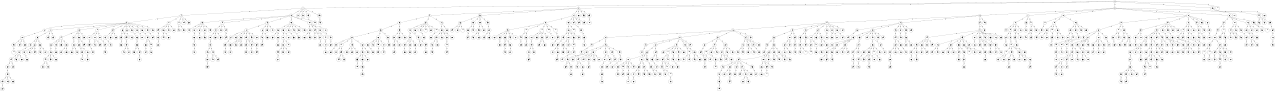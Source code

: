 graph G {
size="8.5,11;"
ratio = "expand;"
fixedsize="true;"
overlap="scale;"
node[shape=circle,width=.12,hight=.12,fontsize=12]
edge[fontsize=12]

0[label=" 0" color=black, pos="1.6292304,2.0012496!"];
1[label=" 1" color=black, pos="0.094841319,1.6374116!"];
2[label=" 2" color=black, pos="0.5368442,1.7261791!"];
3[label=" 3" color=black, pos="0.59166234,2.523487!"];
4[label=" 4" color=black, pos="0.59247609,0.62928302!"];
5[label=" 5" color=black, pos="1.4623374,1.4089047!"];
6[label=" 6" color=black, pos="2.0708929,0.071738802!"];
7[label=" 7" color=black, pos="2.4590729,2.1214285!"];
8[label=" 8" color=black, pos="0.68976893,0.51225441!"];
9[label=" 9" color=black, pos="0.21285896,0.37508047!"];
10[label=" 10" color=black, pos="1.9226081,0.20758657!"];
11[label=" 11" color=black, pos="0.15708746,0.77314578!"];
12[label=" 12" color=black, pos="0.48709291,1.4781802!"];
13[label=" 13" color=black, pos="1.753303,1.3501609!"];
14[label=" 14" color=black, pos="2.9258283,1.5801291!"];
15[label=" 15" color=black, pos="0.75207832,0.47320443!"];
16[label=" 16" color=black, pos="2.8242357,2.2264575!"];
17[label=" 17" color=black, pos="2.1351248,0.78679783!"];
18[label=" 18" color=black, pos="2.7027975,1.5720034!"];
19[label=" 19" color=black, pos="0.72545801,0.60944849!"];
20[label=" 20" color=black, pos="1.7475779,0.16198125!"];
21[label=" 21" color=black, pos="2.9747136,1.3250768!"];
22[label=" 22" color=black, pos="2.9340418,0.28544309!"];
23[label=" 23" color=black, pos="2.6067636,2.1279674!"];
24[label=" 24" color=black, pos="1.7441064,0.46809397!"];
25[label=" 25" color=black, pos="2.9559628,1.9369641!"];
26[label=" 26" color=black, pos="1.2492762,0.51864524!"];
27[label=" 27" color=black, pos="0.85411659,0.18728515!"];
28[label=" 28" color=black, pos="0.21572244,1.1025755!"];
29[label=" 29" color=black, pos="1.8614085,1.090978!"];
30[label=" 30" color=black, pos="2.3328583,2.4815704!"];
31[label=" 31" color=black, pos="1.1350686,1.3706211!"];
32[label=" 32" color=black, pos="1.9639627,0.7584061!"];
33[label=" 33" color=black, pos="1.0936069,1.5786858!"];
34[label=" 34" color=black, pos="0.20433762,1.3176173!"];
35[label=" 35" color=black, pos="0.22542476,1.6601487!"];
36[label=" 36" color=black, pos="0.85416889,0.63158327!"];
37[label=" 37" color=black, pos="1.1903765,0.51102774!"];
38[label=" 38" color=black, pos="1.0989823,0.46285659!"];
39[label=" 39" color=black, pos="1.602136,1.1132258!"];
40[label=" 40" color=black, pos="2.6721928,2.4860241!"];
41[label=" 41" color=black, pos="0.56700209,0.10868282!"];
42[label=" 42" color=black, pos="0.1620409,1.8297939!"];
43[label=" 43" color=black, pos="0.93120263,1.8286129!"];
44[label=" 44" color=black, pos="1.2526669,0.50094893!"];
45[label=" 45" color=black, pos="2.1827574,1.9662782!"];
46[label=" 46" color=black, pos="0.0045748376,2.5157906!"];
47[label=" 47" color=black, pos="0.26261247,2.1728094!"];
48[label=" 48" color=black, pos="2.5006483,1.700605!"];
49[label=" 49" color=black, pos="0.7235434,0.83899009!"];
50[label=" 50" color=black, pos="0.23558797,2.2730499!"];
51[label=" 51" color=black, pos="1.1587267,0.95216212!"];
52[label=" 52" color=black, pos="0.56185892,2.854437!"];
53[label=" 53" color=black, pos="2.4650877,1.026356!"];
54[label=" 54" color=black, pos="2.2498499,2.0763734!"];
55[label=" 55" color=black, pos="0.17116291,1.4472676!"];
56[label=" 56" color=black, pos="0.90801631,0.73946158!"];
57[label=" 57" color=black, pos="1.9571604,0.517144!"];
58[label=" 58" color=black, pos="1.2472357,1.359539!"];
59[label=" 59" color=black, pos="1.8918567,2.817356!"];
60[label=" 60" color=black, pos="2.7648122,2.198332!"];
61[label=" 61" color=black, pos="0.49250804,0.69956247!"];
62[label=" 62" color=black, pos="2.7668345,0.25482026!"];
63[label=" 63" color=black, pos="1.0251186,0.60980857!"];
64[label=" 64" color=black, pos="0.84996052,0.56469465!"];
65[label=" 65" color=black, pos="0.92772183,2.9998694!"];
66[label=" 66" color=black, pos="2.8720326,2.5809199!"];
67[label=" 67" color=black, pos="2.6711095,0.21760502!"];
68[label=" 68" color=black, pos="2.0700688,2.6658216!"];
69[label=" 69" color=black, pos="1.6406249,0.30493475!"];
70[label=" 70" color=black, pos="2.1413199,2.3454567!"];
71[label=" 71" color=black, pos="1.2618429,0.099573509!"];
72[label=" 72" color=black, pos="1.3045355,1.9189244!"];
73[label=" 73" color=black, pos="0.74610681,1.4072148!"];
74[label=" 74" color=black, pos="0.27820215,0.38202876!"];
75[label=" 75" color=black, pos="2.3864106,0.3852334!"];
76[label=" 76" color=black, pos="0.015570758,2.0190562!"];
77[label=" 77" color=black, pos="1.4164391,0.063655022!"];
78[label=" 78" color=black, pos="2.883746,2.7241977!"];
79[label=" 79" color=black, pos="2.364377,0.25739227!"];
80[label=" 80" color=black, pos="2.4880393,0.90116979!"];
81[label=" 81" color=black, pos="0.095110396,0.85228554!"];
82[label=" 82" color=black, pos="2.2965193,2.3226242!"];
83[label=" 83" color=black, pos="0.83394808,0.13940927!"];
84[label=" 84" color=black, pos="1.7589126,0.5057145!"];
85[label=" 85" color=black, pos="2.4824564,1.7331109!"];
86[label=" 86" color=black, pos="0.97848128,1.5117912!"];
87[label=" 87" color=black, pos="0.28107968,1.0117708!"];
88[label=" 88" color=black, pos="1.9455001,0.0032651308!"];
89[label=" 89" color=black, pos="1.2213252,2.4139231!"];
90[label=" 90" color=black, pos="2.089865,2.2007744!"];
91[label=" 91" color=black, pos="0.4444049,2.7733319!"];
92[label=" 92" color=black, pos="0.49864919,0.37866933!"];
93[label=" 93" color=black, pos="0.84841593,1.347308!"];
94[label=" 94" color=black, pos="0.56908872,0.16975553!"];
95[label=" 95" color=black, pos="0.62828267,2.6192874!"];
96[label=" 96" color=black, pos="1.094467,2.6143933!"];
97[label=" 97" color=black, pos="1.4781032,2.8336367!"];
98[label=" 98" color=black, pos="2.7648637,1.4917812!"];
99[label=" 99" color=black, pos="2.3745949,0.4125861!"];
100[label=" 100" color=black, pos="2.5441596,2.8543497!"];
101[label=" 101" color=black, pos="2.9030356,0.21947269!"];
102[label=" 102" color=black, pos="2.0607568,1.3222928!"];
103[label=" 103" color=black, pos="0.57075458,1.2628223!"];
104[label=" 104" color=black, pos="1.5641327,2.9810137!"];
105[label=" 105" color=black, pos="0.90553198,0.61020411!"];
106[label=" 106" color=black, pos="2.8490616,2.8796642!"];
107[label=" 107" color=black, pos="0.3670985,0.096900513!"];
108[label=" 108" color=black, pos="2.0835057,0.30383355!"];
109[label=" 109" color=black, pos="2.1529078,2.4586657!"];
110[label=" 110" color=black, pos="0.91253446,1.9027041!"];
111[label=" 111" color=black, pos="0.72253865,2.1485106!"];
112[label=" 112" color=black, pos="2.042742,1.3289073!"];
113[label=" 113" color=black, pos="0.94417479,0.6186696!"];
114[label=" 114" color=black, pos="1.0410967,2.0168929!"];
115[label=" 115" color=black, pos="1.7905841,2.3194533!"];
116[label=" 116" color=black, pos="1.0650435,0.8606312!"];
117[label=" 117" color=black, pos="2.1465931,0.43161591!"];
118[label=" 118" color=black, pos="1.1002554,2.5424166!"];
119[label=" 119" color=black, pos="1.4998464,0.10946541!"];
120[label=" 120" color=black, pos="1.8204515,2.4908623!"];
121[label=" 121" color=black, pos="2.3774841,2.5578627!"];
122[label=" 122" color=black, pos="1.6078657,0.82677606!"];
123[label=" 123" color=black, pos="0.68854892,1.2725396!"];
124[label=" 124" color=black, pos="1.7695162,2.9715438!"];
125[label=" 125" color=black, pos="2.4524677,1.9752369!"];
126[label=" 126" color=black, pos="1.7374797,2.3755172!"];
127[label=" 127" color=black, pos="0.20858065,2.7799144!"];
128[label=" 128" color=black, pos="2.9233553,1.7936585!"];
129[label=" 129" color=black, pos="0.38030852,2.7194202!"];
130[label=" 130" color=black, pos="0.92627675,2.386624!"];
131[label=" 131" color=black, pos="0.69242557,2.3684181!"];
132[label=" 132" color=black, pos="2.7923344,2.3780511!"];
133[label=" 133" color=black, pos="2.7431216,0.79752521!"];
134[label=" 134" color=black, pos="2.8709414,2.7179273!"];
135[label=" 135" color=black, pos="0.65802495,2.1085542!"];
136[label=" 136" color=black, pos="0.76861826,2.8822196!"];
137[label=" 137" color=black, pos="0.2537339,0.13710098!"];
138[label=" 138" color=black, pos="2.1478359,2.7948363!"];
139[label=" 139" color=black, pos="0.18288853,1.3022033!"];
140[label=" 140" color=black, pos="2.5032163,1.220025!"];
141[label=" 141" color=black, pos="0.033542299,0.72693911!"];
142[label=" 142" color=black, pos="2.1905926,2.9840057!"];
143[label=" 143" color=black, pos="1.942708,2.4299978!"];
144[label=" 144" color=black, pos="2.9947726,0.86025304!"];
145[label=" 145" color=black, pos="0.91385701,1.4285172!"];
146[label=" 146" color=black, pos="2.521079,0.90195442!"];
147[label=" 147" color=black, pos="1.386608,1.6791904!"];
148[label=" 148" color=black, pos="1.8844121,2.1361622!"];
149[label=" 149" color=black, pos="2.9167656,1.8224381!"];
150[label=" 150" color=black, pos="0.30796764,2.9559758!"];
151[label=" 151" color=black, pos="2.8990037,1.9620019!"];
152[label=" 152" color=black, pos="1.6981908,1.1422829!"];
153[label=" 153" color=black, pos="1.8196089,1.6737408!"];
154[label=" 154" color=black, pos="1.7941536,0.044655406!"];
155[label=" 155" color=black, pos="2.7798529,0.070585822!"];
156[label=" 156" color=black, pos="2.6230613,0.58221933!"];
157[label=" 157" color=black, pos="2.0698493,1.6471851!"];
158[label=" 158" color=black, pos="0.21110115,0.62849252!"];
159[label=" 159" color=black, pos="0.98913445,1.0038812!"];
160[label=" 160" color=black, pos="0.41274931,2.2993731!"];
161[label=" 161" color=black, pos="0.71696412,2.5730461!"];
162[label=" 162" color=black, pos="0.5488091,2.6918792!"];
163[label=" 163" color=black, pos="1.3415474,1.992927!"];
164[label=" 164" color=black, pos="0.96921304,1.5044355!"];
165[label=" 165" color=black, pos="1.9798037,1.4168792!"];
166[label=" 166" color=black, pos="1.7547816,2.3010097!"];
167[label=" 167" color=black, pos="1.6358661,1.4312413!"];
168[label=" 168" color=black, pos="2.4510549,0.28097367!"];
169[label=" 169" color=black, pos="1.7037284,0.67913671!"];
170[label=" 170" color=black, pos="2.4717213,2.5811994!"];
171[label=" 171" color=black, pos="2.133481,0.77787734!"];
172[label=" 172" color=black, pos="1.1492727,1.1417563!"];
173[label=" 173" color=black, pos="0.43393354,2.3199812!"];
174[label=" 174" color=black, pos="1.6040073,0.93263117!"];
175[label=" 175" color=black, pos="2.9258817,2.2884888!"];
176[label=" 176" color=black, pos="2.094487,0.54495559!"];
177[label=" 177" color=black, pos="0.42348228,0.050752764!"];
178[label=" 178" color=black, pos="1.5951082,1.7084723!"];
179[label=" 179" color=black, pos="2.2060786,2.8312833!"];
180[label=" 180" color=black, pos="2.7686626,0.48442766!"];
181[label=" 181" color=black, pos="0.53167518,0.39131123!"];
182[label=" 182" color=black, pos="0.42539968,0.37555583!"];
183[label=" 183" color=black, pos="2.6878149,1.7282179!"];
184[label=" 184" color=black, pos="2.2335071,0.58051716!"];
185[label=" 185" color=black, pos="1.4972658,0.55219301!"];
186[label=" 186" color=black, pos="2.2632221,1.8209633!"];
187[label=" 187" color=black, pos="0.74701505,2.824652!"];
188[label=" 188" color=black, pos="0.62528622,1.7182737!"];
189[label=" 189" color=black, pos="0.11348855,1.2926438!"];
190[label=" 190" color=black, pos="2.4335273,0.89016958!"];
191[label=" 191" color=black, pos="1.3322443,1.9036441!"];
192[label=" 192" color=black, pos="2.891561,1.2227408!"];
193[label=" 193" color=black, pos="0.11543115,1.4812009!"];
194[label=" 194" color=black, pos="0.035599164,1.847954!"];
195[label=" 195" color=black, pos="2.9544108,1.2982918!"];
196[label=" 196" color=black, pos="1.9816858,1.7366584!"];
197[label=" 197" color=black, pos="2.1261505,2.6340626!"];
198[label=" 198" color=black, pos="1.6975019,1.68102!"];
199[label=" 199" color=black, pos="0.14261964,2.5954976!"];
200[label=" 200" color=black, pos="1.0688253,2.4230075!"];
201[label=" 201" color=black, pos="1.5931722,2.5629098!"];
202[label=" 202" color=black, pos="1.2063726,0.41138559!"];
203[label=" 203" color=black, pos="2.0834698,1.7404803!"];
204[label=" 204" color=black, pos="1.726243,2.1603299!"];
205[label=" 205" color=black, pos="2.506441,2.4120712!"];
206[label=" 206" color=black, pos="1.3186246,2.2336891!"];
207[label=" 207" color=black, pos="2.6777554,1.4954249!"];
208[label=" 208" color=black, pos="1.6474251,1.9308372!"];
209[label=" 209" color=black, pos="2.8226409,0.86936868!"];
210[label=" 210" color=black, pos="2.9046107,2.1897968!"];
211[label=" 211" color=black, pos="1.9904317,0.053236165!"];
212[label=" 212" color=black, pos="1.4074159,1.5690681!"];
213[label=" 213" color=black, pos="0.0079586152,1.1177997!"];
214[label=" 214" color=black, pos="2.0742306,0.78782752!"];
215[label=" 215" color=black, pos="0.18067549,1.4985666!"];
216[label=" 216" color=black, pos="1.2016849,1.0686979!"];
217[label=" 217" color=black, pos="1.9231507,2.0533392!"];
218[label=" 218" color=black, pos="2.2188208,1.815842!"];
219[label=" 219" color=black, pos="0.17341319,2.9259272!"];
220[label=" 220" color=black, pos="0.082644244,2.4946859!"];
221[label=" 221" color=black, pos="1.4761345,1.4171861!"];
222[label=" 222" color=black, pos="1.9639745,1.302351!"];
223[label=" 223" color=black, pos="2.4882661,1.9727505!"];
224[label=" 224" color=black, pos="2.2303214,0.71427679!"];
225[label=" 225" color=black, pos="0.97951499,0.98123352!"];
226[label=" 226" color=black, pos="2.0107521,2.4075883!"];
227[label=" 227" color=black, pos="1.6661536,1.7649943!"];
228[label=" 228" color=black, pos="1.8285107,1.8394007!"];
229[label=" 229" color=black, pos="1.872166,1.8550103!"];
230[label=" 230" color=black, pos="2.4616005,1.9807904!"];
231[label=" 231" color=black, pos="0.95827884,2.6398176!"];
232[label=" 232" color=black, pos="0.99498935,1.3420723!"];
233[label=" 233" color=black, pos="0.12171036,2.1728402!"];
234[label=" 234" color=black, pos="1.1203813,1.3166277!"];
235[label=" 235" color=black, pos="0.91394401,2.5353328!"];
236[label=" 236" color=black, pos="1.3413023,2.0470999!"];
237[label=" 237" color=black, pos="0.63132035,0.049608653!"];
238[label=" 238" color=black, pos="2.0594715,1.0427873!"];
239[label=" 239" color=black, pos="2.98394,0.20635052!"];
240[label=" 240" color=black, pos="2.0366992,1.9534337!"];
241[label=" 241" color=black, pos="2.8717287,0.29087202!"];
242[label=" 242" color=black, pos="1.7067023,2.778645!"];
243[label=" 243" color=black, pos="1.6891217,2.3631011!"];
244[label=" 244" color=black, pos="1.6887113,0.24389218!"];
245[label=" 245" color=black, pos="0.31231121,0.41295248!"];
246[label=" 246" color=black, pos="2.3238999,2.389533!"];
247[label=" 247" color=black, pos="1.1383447,2.2867692!"];
248[label=" 248" color=black, pos="0.14430632,2.3334536!"];
249[label=" 249" color=black, pos="1.3664766,2.008145!"];
250[label=" 250" color=black, pos="0.23182528,2.6938253!"];
251[label=" 251" color=black, pos="1.1007678,1.9513709!"];
252[label=" 252" color=black, pos="1.4671273,2.1095108!"];
253[label=" 253" color=black, pos="2.4887639,0.15122121!"];
254[label=" 254" color=black, pos="2.9782031,1.1205037!"];
255[label=" 255" color=black, pos="1.1366376,0.2915918!"];
256[label=" 256" color=black, pos="1.6474756,2.296979!"];
257[label=" 257" color=black, pos="0.24937098,0.087131171!"];
258[label=" 258" color=black, pos="2.0919141,0.40214322!"];
259[label=" 259" color=black, pos="0.83788279,1.982161!"];
260[label=" 260" color=black, pos="2.5487772,0.084448677!"];
261[label=" 261" color=black, pos="2.6141351,1.850205!"];
262[label=" 262" color=black, pos="1.7764241,2.708886!"];
263[label=" 263" color=black, pos="1.3779814,2.1940057!"];
264[label=" 264" color=black, pos="1.6255232,2.0394093!"];
265[label=" 265" color=black, pos="0.7961087,0.35609044!"];
266[label=" 266" color=black, pos="2.9074969,2.0807046!"];
267[label=" 267" color=black, pos="1.1117478,2.0503898!"];
268[label=" 268" color=black, pos="0.15453743,0.69806619!"];
269[label=" 269" color=black, pos="1.3705084,1.3610107!"];
270[label=" 270" color=black, pos="0.51897979,0.05999414!"];
271[label=" 271" color=black, pos="2.0703746,1.9224183!"];
272[label=" 272" color=black, pos="1.7449845,0.57079195!"];
273[label=" 273" color=black, pos="0.08836798,0.42911594!"];
274[label=" 274" color=black, pos="2.6851161,0.74124455!"];
275[label=" 275" color=black, pos="1.5726862,2.4573889!"];
276[label=" 276" color=black, pos="1.9264729,1.4958961!"];
277[label=" 277" color=black, pos="2.7037262,0.44391366!"];
278[label=" 278" color=black, pos="1.9268036,2.1196672!"];
279[label=" 279" color=black, pos="1.7579076,2.6930759!"];
280[label=" 280" color=black, pos="1.003913,1.0439853!"];
281[label=" 281" color=black, pos="1.1907503,2.0881459!"];
282[label=" 282" color=black, pos="2.9829218,2.6727302!"];
283[label=" 283" color=black, pos="2.6210248,1.2828316!"];
284[label=" 284" color=black, pos="2.2855741,2.8444789!"];
285[label=" 285" color=black, pos="0.63563458,1.2120063!"];
286[label=" 286" color=black, pos="1.7923004,2.5596163!"];
287[label=" 287" color=black, pos="0.37375904,1.0531001!"];
288[label=" 288" color=black, pos="2.5165601,1.4699531!"];
289[label=" 289" color=black, pos="1.5701866,2.5831767!"];
290[label=" 290" color=black, pos="1.3874895,0.10871636!"];
291[label=" 291" color=black, pos="2.3860258,1.5560119!"];
292[label=" 292" color=black, pos="2.1702757,2.6609002!"];
293[label=" 293" color=black, pos="2.6888834,1.3683484!"];
294[label=" 294" color=black, pos="2.20458,1.0313918!"];
295[label=" 295" color=black, pos="1.1806569,0.95601112!"];
296[label=" 296" color=black, pos="2.1815773,1.4045274!"];
297[label=" 297" color=black, pos="1.9840632,2.3048723!"];
298[label=" 298" color=black, pos="0.24361081,1.380067!"];
299[label=" 299" color=black, pos="1.8051366,2.3012365!"];
300[label=" 300" color=black, pos="1.3365698,1.7813225!"];
301[label=" 301" color=black, pos="2.8350432,1.506637!"];
302[label=" 302" color=black, pos="1.0776356,0.61796224!"];
303[label=" 303" color=black, pos="0.62252063,2.9555096!"];
304[label=" 304" color=black, pos="1.9999376,1.5558618!"];
305[label=" 305" color=black, pos="2.3477409,1.3555535!"];
306[label=" 306" color=black, pos="1.2743227,1.2209884!"];
307[label=" 307" color=black, pos="0.67169943,0.054871529!"];
308[label=" 308" color=black, pos="1.4843617,2.0337224!"];
309[label=" 309" color=black, pos="1.985865,0.35902806!"];
310[label=" 310" color=black, pos="2.0783881,2.3217932!"];
311[label=" 311" color=black, pos="2.5509637,1.5050066!"];
312[label=" 312" color=black, pos="2.6373397,1.5349021!"];
313[label=" 313" color=black, pos="1.9216025,1.5764324!"];
314[label=" 314" color=black, pos="0.62607612,0.27538441!"];
315[label=" 315" color=black, pos="1.3196458,0.30604474!"];
316[label=" 316" color=black, pos="2.16645,1.1234123!"];
317[label=" 317" color=black, pos="0.88012647,1.2158156!"];
318[label=" 318" color=black, pos="2.4594307,2.6594233!"];
319[label=" 319" color=black, pos="0.81491153,0.56129557!"];
320[label=" 320" color=black, pos="1.2252983,2.4373319!"];
321[label=" 321" color=black, pos="0.98665326,2.3428259!"];
322[label=" 322" color=black, pos="0.81118518,2.9105049!"];
323[label=" 323" color=black, pos="0.94846629,2.9348384!"];
324[label=" 324" color=black, pos="1.5563168,2.2672312!"];
325[label=" 325" color=black, pos="1.5406911,1.3949578!"];
326[label=" 326" color=black, pos="1.0206555,1.010516!"];
327[label=" 327" color=black, pos="1.218811,1.2878183!"];
328[label=" 328" color=black, pos="2.6680092,0.59101013!"];
329[label=" 329" color=black, pos="1.7389146,1.2673919!"];
330[label=" 330" color=black, pos="0.55204641,1.6809307!"];
331[label=" 331" color=black, pos="1.3944464,1.615429!"];
332[label=" 332" color=black, pos="0.6740198,0.38720645!"];
333[label=" 333" color=black, pos="2.365707,1.2148326!"];
334[label=" 334" color=black, pos="1.8365453,0.22192957!"];
335[label=" 335" color=black, pos="0.79716017,0.49946571!"];
336[label=" 336" color=black, pos="0.23489809,2.1198319!"];
337[label=" 337" color=black, pos="2.0243119,1.5239124!"];
338[label=" 338" color=black, pos="0.56512055,0.076871005!"];
339[label=" 339" color=black, pos="0.82061223,2.9103302!"];
340[label=" 340" color=black, pos="1.5749602,0.70934287!"];
341[label=" 341" color=black, pos="0.079700884,0.32702965!"];
342[label=" 342" color=black, pos="0.14952401,2.9716026!"];
343[label=" 343" color=black, pos="0.058707085,1.4118536!"];
344[label=" 344" color=black, pos="2.5615441,2.2674178!"];
345[label=" 345" color=black, pos="0.91890925,1.1622144!"];
346[label=" 346" color=black, pos="1.9961734,0.44359678!"];
347[label=" 347" color=black, pos="0.93138534,0.31141763!"];
348[label=" 348" color=black, pos="1.6514636,1.4470126!"];
349[label=" 349" color=black, pos="1.9449359,2.6474107!"];
350[label=" 350" color=black, pos="0.3230015,1.0411441!"];
351[label=" 351" color=black, pos="0.09008161,1.6753138!"];
352[label=" 352" color=black, pos="2.9846832,1.2374818!"];
353[label=" 353" color=black, pos="2.7340619,2.3876222!"];
354[label=" 354" color=black, pos="1.6387815,2.5470208!"];
355[label=" 355" color=black, pos="0.18514597,1.0765124!"];
356[label=" 356" color=black, pos="2.879199,1.5677741!"];
357[label=" 357" color=black, pos="0.29756729,1.9185948!"];
358[label=" 358" color=black, pos="0.83419807,2.0022774!"];
359[label=" 359" color=black, pos="1.4127367,2.5759054!"];
360[label=" 360" color=black, pos="0.62032273,2.3010123!"];
361[label=" 361" color=black, pos="0.21308341,1.0846198!"];
362[label=" 362" color=black, pos="2.5198535,1.4220318!"];
363[label=" 363" color=black, pos="2.4900791,0.54160908!"];
364[label=" 364" color=black, pos="2.0220692,1.193413!"];
365[label=" 365" color=black, pos="1.3245679,2.9402053!"];
366[label=" 366" color=black, pos="0.071746828,1.0830456!"];
367[label=" 367" color=black, pos="1.6200738,1.8819033!"];
368[label=" 368" color=black, pos="1.4723383,1.5947811!"];
369[label=" 369" color=black, pos="0.87155016,1.5372867!"];
370[label=" 370" color=black, pos="2.3110416,2.0964032!"];
371[label=" 371" color=black, pos="1.4578627,2.1703988!"];
372[label=" 372" color=black, pos="0.7473954,2.7995683!"];
373[label=" 373" color=black, pos="1.4758197,0.23072925!"];
374[label=" 374" color=black, pos="0.68225624,0.032050059!"];
375[label=" 375" color=black, pos="1.972726,0.54272649!"];
376[label=" 376" color=black, pos="0.09686904,1.130486!"];
377[label=" 377" color=black, pos="2.8169085,0.35982289!"];
378[label=" 378" color=black, pos="0.62709115,1.9290708!"];
379[label=" 379" color=black, pos="0.094238365,1.5648857!"];
380[label=" 380" color=black, pos="2.4632815,1.9135971!"];
381[label=" 381" color=black, pos="2.1042276,0.48666782!"];
382[label=" 382" color=black, pos="0.4581012,2.0888138!"];
383[label=" 383" color=black, pos="0.43267128,2.8758915!"];
384[label=" 384" color=black, pos="2.7690479,2.4979595!"];
385[label=" 385" color=black, pos="1.6741501,0.71390645!"];
386[label=" 386" color=black, pos="2.3140085,2.3861951!"];
387[label=" 387" color=black, pos="1.7424469,1.2498806!"];
388[label=" 388" color=black, pos="2.3155348,2.1448296!"];
389[label=" 389" color=black, pos="1.307804,1.2062462!"];
390[label=" 390" color=black, pos="2.1502153,1.1967324!"];
391[label=" 391" color=black, pos="2.9266004,1.1124269!"];
392[label=" 392" color=black, pos="2.0790013,0.28160467!"];
393[label=" 393" color=black, pos="1.4681689,0.054392715!"];
394[label=" 394" color=black, pos="2.6384884,2.1904242!"];
395[label=" 395" color=black, pos="2.3916686,0.58666363!"];
396[label=" 396" color=black, pos="2.6037825,0.12696575!"];
397[label=" 397" color=black, pos="2.3629907,0.67749176!"];
398[label=" 398" color=black, pos="1.628272,2.0960926!"];
399[label=" 399" color=black, pos="0.94684798,2.2505207!"];
400[label=" 400" color=black, pos="2.818906,1.7790007!"];
401[label=" 401" color=black, pos="1.5276365,1.0692522!"];
402[label=" 402" color=black, pos="0.27398123,1.5470601!"];
403[label=" 403" color=black, pos="2.6999813,0.37285319!"];
404[label=" 404" color=black, pos="0.86521698,0.21535041!"];
405[label=" 405" color=black, pos="1.8330309,2.7414137!"];
406[label=" 406" color=black, pos="2.7670663,1.0161753!"];
407[label=" 407" color=black, pos="0.046025945,2.7397636!"];
408[label=" 408" color=black, pos="1.7988214,2.1520068!"];
409[label=" 409" color=black, pos="1.3521577,0.49258275!"];
410[label=" 410" color=black, pos="1.4809355,2.2917887!"];
411[label=" 411" color=black, pos="1.1733666,0.48468065!"];
412[label=" 412" color=black, pos="1.1644609,2.2667912!"];
413[label=" 413" color=black, pos="2.5928732,1.4587947!"];
414[label=" 414" color=black, pos="1.8457114,2.0738538!"];
415[label=" 415" color=black, pos="0.74166607,2.7566693!"];
416[label=" 416" color=black, pos="1.3323816,1.8669454!"];
417[label=" 417" color=black, pos="2.1299351,2.3106782!"];
418[label=" 418" color=black, pos="1.399171,1.7917874!"];
419[label=" 419" color=black, pos="2.2671088,0.6111211!"];
420[label=" 420" color=black, pos="0.97649914,1.4290614!"];
421[label=" 421" color=black, pos="0.88611733,2.9293119!"];
422[label=" 422" color=black, pos="0.36282613,2.623566!"];
423[label=" 423" color=black, pos="1.8167831,1.6449797!"];
424[label=" 424" color=black, pos="0.28891133,1.833704!"];
425[label=" 425" color=black, pos="2.8714532,1.0297171!"];
426[label=" 426" color=black, pos="2.7468491,2.8431617!"];
427[label=" 427" color=black, pos="2.0979726,0.44552754!"];
428[label=" 428" color=black, pos="0.33219515,1.6438441!"];
429[label=" 429" color=black, pos="1.762445,0.95014117!"];
430[label=" 430" color=black, pos="1.5763217,0.22976338!"];
431[label=" 431" color=black, pos="1.9539424,1.5422696!"];
432[label=" 432" color=black, pos="2.3866681,0.66170021!"];
433[label=" 433" color=black, pos="0.52035586,0.52874546!"];
434[label=" 434" color=black, pos="1.5129218,0.28116287!"];
435[label=" 435" color=black, pos="1.82619,2.6853662!"];
436[label=" 436" color=black, pos="0.60127936,0.37669761!"];
437[label=" 437" color=black, pos="2.9023663,1.4889956!"];
438[label=" 438" color=black, pos="2.9005459,1.8717929!"];
439[label=" 439" color=black, pos="0.59350204,1.0973421!"];
440[label=" 440" color=black, pos="2.7900362,2.2382914!"];
441[label=" 441" color=black, pos="0.45045959,0.577597!"];
442[label=" 442" color=black, pos="1.1389441,0.57427587!"];
443[label=" 443" color=black, pos="0.58545028,1.1235192!"];
444[label=" 444" color=black, pos="1.5888523,2.5504541!"];
445[label=" 445" color=black, pos="2.8270556,2.9699067!"];
446[label=" 446" color=black, pos="2.7582086,1.5820898!"];
447[label=" 447" color=black, pos="1.2557621,1.3318808!"];
448[label=" 448" color=black, pos="2.4384742,1.3561903!"];
449[label=" 449" color=black, pos="2.3372092,0.85231521!"];
450[label=" 450" color=black, pos="2.7925472,0.44128728!"];
451[label=" 451" color=black, pos="2.6862331,0.56472709!"];
452[label=" 452" color=black, pos="1.0650233,2.7663041!"];
453[label=" 453" color=black, pos="1.1546308,2.6196803!"];
454[label=" 454" color=black, pos="1.5779104,2.2645501!"];
455[label=" 455" color=black, pos="2.8812021,1.8794708!"];
456[label=" 456" color=black, pos="2.1666031,0.20861008!"];
457[label=" 457" color=black, pos="1.1694484,1.9799655!"];
458[label=" 458" color=black, pos="0.48751637,0.33999303!"];
459[label=" 459" color=black, pos="1.9860593,2.448835!"];
460[label=" 460" color=black, pos="0.019901257,0.94316135!"];
461[label=" 461" color=black, pos="2.9513499,1.0873714!"];
462[label=" 462" color=black, pos="0.76461186,1.3629328!"];
463[label=" 463" color=black, pos="0.94835236,0.96549025!"];
464[label=" 464" color=black, pos="1.4780647,0.61876774!"];
465[label=" 465" color=black, pos="2.2350256,2.6095087!"];
466[label=" 466" color=black, pos="2.019986,1.8962915!"];
467[label=" 467" color=black, pos="0.85422185,1.0571278!"];
468[label=" 468" color=black, pos="0.56026553,0.048655154!"];
469[label=" 469" color=black, pos="0.56313084,2.0408757!"];
470[label=" 470" color=black, pos="1.4879481,1.9735567!"];
471[label=" 471" color=black, pos="1.6462122,2.5512559!"];
472[label=" 472" color=black, pos="0.11314724,0.77179001!"];
473[label=" 473" color=black, pos="0.76875693,0.07071483!"];
474[label=" 474" color=black, pos="0.33080046,2.7947883!"];
475[label=" 475" color=black, pos="2.3121327,0.059145424!"];
476[label=" 476" color=black, pos="0.85220522,0.38401369!"];
477[label=" 477" color=black, pos="1.2438272,1.7430788!"];
478[label=" 478" color=black, pos="1.8286979,1.1680757!"];
479[label=" 479" color=black, pos="2.6556823,1.599187!"];
480[label=" 480" color=black, pos="1.8893554,0.11700243!"];
481[label=" 481" color=black, pos="1.7522757,2.4468552!"];
482[label=" 482" color=black, pos="1.1547236,1.2680985!"];
483[label=" 483" color=black, pos="2.0935596,1.3392546!"];
484[label=" 484" color=black, pos="1.4350445,1.3611009!"];
485[label=" 485" color=black, pos="0.14815769,2.4106469!"];
486[label=" 486" color=black, pos="1.8208151,2.4517657!"];
487[label=" 487" color=black, pos="0.29805434,1.245327!"];
488[label=" 488" color=black, pos="2.4219297,1.845522!"];
489[label=" 489" color=black, pos="2.5500467,2.2572816!"];
490[label=" 490" color=black, pos="2.5340207,2.1716265!"];
491[label=" 491" color=black, pos="1.852624,0.57334508!"];
492[label=" 492" color=black, pos="0.23414941,0.9665401!"];
493[label=" 493" color=black, pos="2.0386256,2.3591627!"];
494[label=" 494" color=black, pos="2.9559097,2.335938!"];
495[label=" 495" color=black, pos="2.8618812,2.4413737!"];
496[label=" 496" color=black, pos="1.9435944,2.4580163!"];
497[label=" 497" color=black, pos="2.5792729,1.1984113!"];
498[label=" 498" color=black, pos="1.240678,2.7408739!"];
499[label=" 499" color=black, pos="2.880919,1.3809704!"];
500[label=" 500" color=black, pos="1.2486649,2.4973756!"];
501[label=" 501" color=black, pos="2.7246975,2.1467312!"];
502[label=" 502" color=black, pos="0.66746677,0.93457123!"];
503[label=" 503" color=black, pos="1.0639342,2.8131589!"];
504[label=" 504" color=black, pos="1.6628407,0.50116977!"];
505[label=" 505" color=black, pos="0.98647313,1.3554072!"];
506[label=" 506" color=black, pos="0.069619022,0.32045304!"];
507[label=" 507" color=black, pos="0.41050012,0.065606504!"];
508[label=" 508" color=black, pos="1.0489339,0.94645559!"];
509[label=" 509" color=black, pos="1.4195203,2.4542386!"];
510[label=" 510" color=black, pos="1.5758559,1.6163351!"];
511[label=" 511" color=black, pos="0.76475478,2.6473188!"];
512[label=" 512" color=black, pos="2.7006692,0.669709!"];
513[label=" 513" color=black, pos="1.8480697,2.9142934!"];
514[label=" 514" color=black, pos="2.1213973,1.8682268!"];
515[label=" 515" color=black, pos="0.93616989,2.1910625!"];
516[label=" 516" color=black, pos="0.49681536,1.7587352!"];
517[label=" 517" color=black, pos="2.2307048,2.0033228!"];
518[label=" 518" color=black, pos="1.6017836,0.44635094!"];
519[label=" 519" color=black, pos="2.0491519,1.7941338!"];
520[label=" 520" color=black, pos="2.2421584,2.4369634!"];
521[label=" 521" color=black, pos="1.488959,2.0079168!"];
522[label=" 522" color=black, pos="0.58600332,1.1422537!"];
523[label=" 523" color=black, pos="1.809977,1.507277!"];
524[label=" 524" color=black, pos="2.4708343,0.22312802!"];
525[label=" 525" color=black, pos="0.47898592,0.50809992!"];
526[label=" 526" color=black, pos="2.8461088,1.4473078!"];
527[label=" 527" color=black, pos="1.0481206,1.6450818!"];
528[label=" 528" color=black, pos="0.70528442,0.38050708!"];
529[label=" 529" color=black, pos="2.4333021,2.8045997!"];
530[label=" 530" color=black, pos="1.2645676,2.5414786!"];
531[label=" 531" color=black, pos="2.2801696,1.3813368!"];
532[label=" 532" color=black, pos="2.3147677,1.4525431!"];
533[label=" 533" color=black, pos="0.8309157,1.8745232!"];
534[label=" 534" color=black, pos="0.91509387,2.5722852!"];
535[label=" 535" color=black, pos="1.5632726,1.2534935!"];
536[label=" 536" color=black, pos="1.2994121,2.4628004!"];
537[label=" 537" color=black, pos="1.0224245,2.7520196!"];
538[label=" 538" color=black, pos="0.21425355,0.36153655!"];
539[label=" 539" color=black, pos="0.34225378,2.2454271!"];
540[label=" 540" color=black, pos="2.3473382,0.45077519!"];
541[label=" 541" color=black, pos="0.65861325,1.8552784!"];
542[label=" 542" color=black, pos="0.64712935,1.5369216!"];
543[label=" 543" color=black, pos="0.64493047,0.47895904!"];
544[label=" 544" color=black, pos="0.42441562,2.6770568!"];
545[label=" 545" color=black, pos="0.20915961,0.73383213!"];
546[label=" 546" color=black, pos="1.7225746,2.9178363!"];
547[label=" 547" color=black, pos="1.838242,2.7218499!"];
548[label=" 548" color=black, pos="0.86123372,2.3638342!"];
549[label=" 549" color=black, pos="2.4979234,2.0935541!"];
550[label=" 550" color=black, pos="1.6466761,1.3554548!"];
551[label=" 551" color=black, pos="2.4208908,2.2359492!"];
552[label=" 552" color=black, pos="0.77617329,0.29214648!"];
553[label=" 553" color=black, pos="2.3420824,0.40874607!"];
554[label=" 554" color=black, pos="2.1213473,2.1294854!"];
555[label=" 555" color=black, pos="0.4898459,0.1451696!"];
556[label=" 556" color=black, pos="2.0239604,2.8709266!"];
557[label=" 557" color=black, pos="1.7281164,1.6669366!"];
558[label=" 558" color=black, pos="0.59495636,1.6663991!"];
559[label=" 559" color=black, pos="2.8568052,1.8611535!"];
560[label=" 560" color=black, pos="1.8153543,2.6183114!"];
561[label=" 561" color=black, pos="1.1792786,0.22209369!"];
562[label=" 562" color=black, pos="2.3536399,1.2602152!"];
563[label=" 563" color=black, pos="0.20291434,2.1945654!"];
564[label=" 564" color=black, pos="0.91438858,1.7487585!"];
565[label=" 565" color=black, pos="1.0299726,0.017297409!"];
566[label=" 566" color=black, pos="2.4380864,1.6407761!"];
567[label=" 567" color=black, pos="2.5860447,0.92787006!"];
568[label=" 568" color=black, pos="2.6552296,0.55883567!"];
569[label=" 569" color=black, pos="0.57323887,1.135134!"];
570[label=" 570" color=black, pos="2.1325084,1.7703645!"];
571[label=" 571" color=black, pos="0.80073402,2.5622975!"];
572[label=" 572" color=black, pos="0.030421829,0.35762754!"];
573[label=" 573" color=black, pos="1.726751,0.68532346!"];
574[label=" 574" color=black, pos="2.0586214,1.459729!"];
575[label=" 575" color=black, pos="2.8280292,0.046065135!"];
576[label=" 576" color=black, pos="0.93378053,0.31776692!"];
577[label=" 577" color=black, pos="1.3858302,1.4338981!"];
578[label=" 578" color=black, pos="1.8482502,1.8537614!"];
579[label=" 579" color=black, pos="2.1691925,0.3641068!"];
580[label=" 580" color=black, pos="0.72711477,2.2600088!"];
581[label=" 581" color=black, pos="1.0966593,1.6187032!"];
582[label=" 582" color=black, pos="2.2714318,1.7999469!"];
583[label=" 583" color=black, pos="0.46603137,2.5827197!"];
584[label=" 584" color=black, pos="1.4509128,2.9068313!"];
585[label=" 585" color=black, pos="0.3533876,1.3550816!"];
586[label=" 586" color=black, pos="2.544992,0.85062197!"];
587[label=" 587" color=black, pos="2.6249018,2.9137988!"];
588[label=" 588" color=black, pos="1.9364631,2.8058823!"];
589[label=" 589" color=black, pos="1.1191398,2.1884031!"];
590[label=" 590" color=black, pos="1.5030178,0.49003261!"];
591[label=" 591" color=black, pos="0.83436199,1.3688611!"];
592[label=" 592" color=black, pos="0.973239,2.1220178!"];
593[label=" 593" color=black, pos="2.6164218,2.5282644!"];
594[label=" 594" color=black, pos="1.6859423,1.8755983!"];
595[label=" 595" color=black, pos="0.59361513,0.66286057!"];
596[label=" 596" color=black, pos="2.9632047,0.56320067!"];
597[label=" 597" color=black, pos="1.8933284,0.47291619!"];
598[label=" 598" color=black, pos="0.7399538,0.36539547!"];
599[label=" 599" color=black, pos="1.0357011,1.8595906!"];
600[label=" 600" color=black, pos="2.0099489,0.33556673!"];
601[label=" 601" color=black, pos="1.4587077,2.7877846!"];
602[label=" 602" color=black, pos="0.24271745,1.455494!"];
603[label=" 603" color=black, pos="2.45278,1.3664108!"];
604[label=" 604" color=black, pos="0.58709746,1.4983293!"];
605[label=" 605" color=black, pos="1.6812153,0.87677218!"];
606[label=" 606" color=black, pos="0.93419433,1.9954849!"];
607[label=" 607" color=black, pos="2.9764242,0.97883559!"];
608[label=" 608" color=black, pos="0.8366838,2.6127439!"];
609[label=" 609" color=black, pos="2.1782334,1.4400414!"];
610[label=" 610" color=black, pos="0.063911319,1.2572834!"];
611[label=" 611" color=black, pos="0.013890018,2.9326762!"];
612[label=" 612" color=black, pos="0.55330575,1.0814134!"];
613[label=" 613" color=black, pos="2.402251,0.65569012!"];
614[label=" 614" color=black, pos="2.2003532,2.3063408!"];
615[label=" 615" color=black, pos="2.5062504,2.1631506!"];
616[label=" 616" color=black, pos="2.5995787,2.6383257!"];
617[label=" 617" color=black, pos="2.1764228,2.198763!"];
618[label=" 618" color=black, pos="2.9739026,2.7570255!"];
619[label=" 619" color=black, pos="2.0797407,2.5887801!"];
620[label=" 620" color=black, pos="1.1207072,2.8675675!"];
621[label=" 621" color=black, pos="0.62837905,2.8594036!"];
622[label=" 622" color=black, pos="2.1744326,0.005509682!"];
623[label=" 623" color=black, pos="1.4509208,2.0236173!"];
624[label=" 624" color=black, pos="2.9445547,1.8283117!"];
625[label=" 625" color=black, pos="1.7403101,1.3613117!"];
626[label=" 626" color=black, pos="2.4831212,0.70200536!"];
627[label=" 627" color=black, pos="0.80803887,1.1959084!"];
628[label=" 628" color=black, pos="2.960979,1.4517043!"];
629[label=" 629" color=black, pos="2.5867334,2.4180903!"];
630[label=" 630" color=black, pos="2.4768523,0.44184907!"];
631[label=" 631" color=black, pos="1.5922602,1.9782727!"];
632[label=" 632" color=black, pos="2.1274093,0.65779234!"];
633[label=" 633" color=black, pos="1.8336591,1.5819321!"];
634[label=" 634" color=black, pos="2.1374412,2.8796422!"];
635[label=" 635" color=black, pos="0.57472297,2.8742261!"];
636[label=" 636" color=black, pos="1.1390264,1.1250599!"];
637[label=" 637" color=black, pos="0.63703827,1.4869259!"];
638[label=" 638" color=black, pos="2.9667501,0.041663667!"];
639[label=" 639" color=black, pos="0.39424127,2.0958252!"];
640[label=" 640" color=black, pos="2.8265207,0.38936997!"];
641[label=" 641" color=black, pos="0.77272151,1.9769602!"];
642[label=" 642" color=black, pos="0.25523962,0.85564277!"];
643[label=" 643" color=black, pos="0.93215291,0.3656645!"];
644[label=" 644" color=black, pos="1.0557993,1.7969391!"];
645[label=" 645" color=black, pos="1.0338746,0.80672813!"];
646[label=" 646" color=black, pos="1.21264,2.5596351!"];
647[label=" 647" color=black, pos="1.8683281,1.1285318!"];
648[label=" 648" color=black, pos="0.40907776,0.35502874!"];
649[label=" 649" color=black, pos="1.4892039,1.091962!"];
650[label=" 650" color=black, pos="0.18859127,1.5744061!"];
651[label=" 651" color=black, pos="2.6774737,1.1919235!"];
652[label=" 652" color=black, pos="0.430795,2.4261105!"];
653[label=" 653" color=black, pos="0.27272762,0.46529437!"];
654[label=" 654" color=black, pos="1.0812304,1.0922488!"];
655[label=" 655" color=black, pos="0.6803897,2.6444075!"];
656[label=" 656" color=black, pos="0.73868235,2.2712667!"];
657[label=" 657" color=black, pos="1.3314251,0.97232971!"];
658[label=" 658" color=black, pos="1.3108335,0.64076055!"];
659[label=" 659" color=black, pos="0.48680636,0.72158007!"];
660[label=" 660" color=black, pos="1.8215466,2.382271!"];
661[label=" 661" color=black, pos="0.38052924,2.5796418!"];
662[label=" 662" color=black, pos="0.87249481,2.4113183!"];
663[label=" 663" color=black, pos="0.89267125,1.642352!"];
664[label=" 664" color=black, pos="0.055161925,2.8592398!"];
665[label=" 665" color=black, pos="2.2768474,1.9066034!"];
666[label=" 666" color=black, pos="1.3783053,2.575988!"];
667[label=" 667" color=black, pos="0.38004799,0.78271304!"];
668[label=" 668" color=black, pos="2.4452587,1.2958689!"];
669[label=" 669" color=black, pos="2.0125494,2.2875476!"];
670[label=" 670" color=black, pos="2.5474014,2.4379287!"];
671[label=" 671" color=black, pos="1.7545916,2.0714262!"];
672[label=" 672" color=black, pos="2.9938994,1.1963405!"];
673[label=" 673" color=black, pos="2.7622356,1.8584277!"];
674[label=" 674" color=black, pos="2.6503079,1.0056525!"];
675[label=" 675" color=black, pos="0.7319838,0.23195051!"];
676[label=" 676" color=black, pos="1.9533496,0.0030303509!"];
677[label=" 677" color=black, pos="0.40333011,2.8509432!"];
678[label=" 678" color=black, pos="0.98944376,0.39080409!"];
679[label=" 679" color=black, pos="2.3691526,0.5537888!"];
680[label=" 680" color=black, pos="2.3928963,0.63379883!"];
681[label=" 681" color=black, pos="1.8530732,0.29567278!"];
682[label=" 682" color=black, pos="0.92664228,1.533737!"];
683[label=" 683" color=black, pos="0.0896909,2.8358685!"];
684[label=" 684" color=black, pos="0.29350693,0.0089394799!"];
685[label=" 685" color=black, pos="0.12947682,2.6475685!"];
686[label=" 686" color=black, pos="2.1487545,2.8629559!"];
687[label=" 687" color=black, pos="1.5006029,0.8809591!"];
688[label=" 688" color=black, pos="1.166874,1.0486312!"];
689[label=" 689" color=black, pos="0.0069844807,0.52332838!"];
690[label=" 690" color=black, pos="0.64562926,2.5922528!"];
691[label=" 691" color=black, pos="2.8227529,0.77836067!"];
692[label=" 692" color=black, pos="1.2670203,2.8130969!"];
693[label=" 693" color=black, pos="0.6471828,0.51541767!"];
694[label=" 694" color=black, pos="2.4990381,0.31384445!"];
695[label=" 695" color=black, pos="0.79511825,1.8931403!"];
696[label=" 696" color=black, pos="0.70956148,1.9819395!"];
697[label=" 697" color=black, pos="1.2860754,1.6501727!"];
698[label=" 698" color=black, pos="0.56233328,0.6670248!"];
699[label=" 699" color=black, pos="0.67054696,1.5013461!"];
700[label=" 700" color=black, pos="0.23268561,1.3340643!"];
701[label=" 701" color=black, pos="0.7751085,0.67580574!"];
702[label=" 702" color=black, pos="2.2278556,1.2737876!"];
703[label=" 703" color=black, pos="0.18445373,1.984966!"];
704[label=" 704" color=black, pos="0.10869924,2.6105612!"];
705[label=" 705" color=black, pos="1.4721734,2.3264792!"];
706[label=" 706" color=black, pos="0.50315946,2.4195929!"];
707[label=" 707" color=black, pos="1.4388895,1.1112736!"];
708[label=" 708" color=black, pos="0.2353821,0.55144351!"];
709[label=" 709" color=black, pos="1.29482,1.2846372!"];
710[label=" 710" color=black, pos="1.2168994,2.5456493!"];
711[label=" 711" color=black, pos="2.7253525,0.29536838!"];
712[label=" 712" color=black, pos="2.4975209,0.22882638!"];
713[label=" 713" color=black, pos="2.1666634,0.0042010322!"];
714[label=" 714" color=black, pos="0.54880966,0.84352931!"];
715[label=" 715" color=black, pos="1.344733,1.6592743!"];
716[label=" 716" color=black, pos="1.4001409,0.59060571!"];
717[label=" 717" color=black, pos="1.437967,2.2176364!"];
718[label=" 718" color=black, pos="1.4336676,0.05621961!"];
719[label=" 719" color=black, pos="1.2939011,2.9930719!"];
720[label=" 720" color=black, pos="1.2575175,0.76111634!"];
721[label=" 721" color=black, pos="0.7772039,0.094003866!"];
722[label=" 722" color=black, pos="1.1891113,1.3137127!"];
723[label=" 723" color=black, pos="0.89233614,0.11395947!"];
724[label=" 724" color=black, pos="2.1837047,0.98743797!"];
725[label=" 725" color=black, pos="0.57980804,0.27653818!"];
726[label=" 726" color=black, pos="2.9683601,0.17249575!"];
727[label=" 727" color=black, pos="1.6843458,0.053683244!"];
728[label=" 728" color=black, pos="0.38746594,2.3660443!"];
729[label=" 729" color=black, pos="0.58011697,1.4906834!"];
730[label=" 730" color=black, pos="0.39758133,0.30307267!"];
731[label=" 731" color=black, pos="1.7773831,1.5823945!"];
732[label=" 732" color=black, pos="1.1215973,1.5827595!"];
733[label=" 733" color=black, pos="2.7749069,0.714881!"];
734[label=" 734" color=black, pos="2.1920555,1.0055283!"];
735[label=" 735" color=black, pos="2.0529444,1.8182646!"];
736[label=" 736" color=black, pos="1.8740111,2.6050802!"];
737[label=" 737" color=black, pos="0.64435704,1.2233564!"];
738[label=" 738" color=black, pos="2.9001597,0.33185584!"];
739[label=" 739" color=black, pos="1.9434612,0.63863054!"];
740[label=" 740" color=black, pos="0.48408289,2.7664639!"];
741[label=" 741" color=black, pos="1.0806878,0.0022568246!"];
742[label=" 742" color=black, pos="2.3687216,2.1491446!"];
743[label=" 743" color=black, pos="1.0669966,0.86207635!"];
744[label=" 744" color=black, pos="2.1517181,2.3951357!"];
745[label=" 745" color=black, pos="2.5629201,1.8380135!"];
746[label=" 746" color=black, pos="0.14492114,1.1406225!"];
747[label=" 747" color=black, pos="2.0841197,0.15344082!"];
748[label=" 748" color=black, pos="0.00064314343,0.82719242!"];
749[label=" 749" color=black, pos="0.40124954,0.35407424!"];
750[label=" 750" color=black, pos="0.83723433,0.19163716!"];
751[label=" 751" color=black, pos="2.470628,1.8452386!"];
752[label=" 752" color=black, pos="1.52087,0.41842125!"];
753[label=" 753" color=black, pos="0.85886644,1.5468699!"];
754[label=" 754" color=black, pos="1.4263041,1.0921699!"];
755[label=" 755" color=black, pos="0.46674549,1.0786265!"];
756[label=" 756" color=black, pos="2.1655154,0.54871957!"];
757[label=" 757" color=black, pos="2.7352681,1.3367361!"];
758[label=" 758" color=black, pos="2.4060126,1.4767334!"];
759[label=" 759" color=black, pos="0.58208675,1.4989868!"];
760[label=" 760" color=black, pos="1.5623463,2.1867469!"];
761[label=" 761" color=black, pos="0.17384281,1.4250003!"];
762[label=" 762" color=black, pos="2.4211092,0.11057076!"];
763[label=" 763" color=black, pos="2.7627809,1.3552434!"];
764[label=" 764" color=black, pos="0.095016095,1.4950613!"];
765[label=" 765" color=black, pos="1.8067567,0.40278666!"];
766[label=" 766" color=black, pos="0.36017058,0.089410058!"];
767[label=" 767" color=black, pos="2.201492,2.0452141!"];
768[label=" 768" color=black, pos="1.5058049,1.185051!"];
769[label=" 769" color=black, pos="0.96557782,1.2797946!"];
770[label=" 770" color=black, pos="0.12722157,1.2745418!"];
771[label=" 771" color=black, pos="1.5795626,0.81829884!"];
772[label=" 772" color=black, pos="1.533748,1.5048629!"];
773[label=" 773" color=black, pos="2.1451574,2.5532742!"];
774[label=" 774" color=black, pos="0.78716961,2.4475854!"];
775[label=" 775" color=black, pos="0.23108108,2.7524999!"];
776[label=" 776" color=black, pos="0.72476047,0.4165337!"];
777[label=" 777" color=black, pos="2.5476023,2.0770253!"];
778[label=" 778" color=black, pos="1.0866937,0.56482635!"];
779[label=" 779" color=black, pos="0.98135223,2.340835!"];
780[label=" 780" color=black, pos="0.69648529,2.8556051!"];
781[label=" 781" color=black, pos="0.75334751,0.34697076!"];
782[label=" 782" color=black, pos="0.051563449,2.5291787!"];
783[label=" 783" color=black, pos="1.2873556,0.01953051!"];
784[label=" 784" color=black, pos="1.2192295,1.7024543!"];
785[label=" 785" color=black, pos="2.1323925,1.4416556!"];
786[label=" 786" color=black, pos="1.1310468,1.8853426!"];
787[label=" 787" color=black, pos="1.3896072,0.62749928!"];
788[label=" 788" color=black, pos="0.071875504,1.9277352!"];
789[label=" 789" color=black, pos="1.8919836,2.3657401!"];
790[label=" 790" color=black, pos="2.0692621,1.2261915!"];
791[label=" 791" color=black, pos="2.1765974,1.3687337!"];
792[label=" 792" color=black, pos="0.68178625,1.1626587!"];
793[label=" 793" color=black, pos="2.8506677,1.033265!"];
794[label=" 794" color=black, pos="0.61079636,2.0941134!"];
795[label=" 795" color=black, pos="1.1447852,2.086496!"];
796[label=" 796" color=black, pos="0.20471705,1.0418837!"];
797[label=" 797" color=black, pos="0.28893711,1.0402476!"];
798[label=" 798" color=black, pos="1.3025426,0.71481681!"];
799[label=" 799" color=black, pos="1.5121612,2.874967!"];
800[label=" 800" color=black, pos="0.15473849,2.0081262!"];
801[label=" 801" color=black, pos="0.64194016,0.98712062!"];
802[label=" 802" color=black, pos="1.9599989,0.25314005!"];
803[label=" 803" color=black, pos="1.8028468,0.32144472!"];
804[label=" 804" color=black, pos="1.3538672,0.10426445!"];
805[label=" 805" color=black, pos="0.77095221,1.0010035!"];
806[label=" 806" color=black, pos="1.4109512,2.5526349!"];
807[label=" 807" color=black, pos="0.79937077,1.1170599!"];
808[label=" 808" color=black, pos="2.4652278,0.95951543!"];
809[label=" 809" color=black, pos="1.1665774,0.35990445!"];
810[label=" 810" color=black, pos="2.0278701,1.2313603!"];
811[label=" 811" color=black, pos="0.95268053,1.8382807!"];
812[label=" 812" color=black, pos="0.91613347,2.949352!"];
813[label=" 813" color=black, pos="1.0870572,2.7605805!"];
814[label=" 814" color=black, pos="2.6661758,1.4211209!"];
815[label=" 815" color=black, pos="0.74081746,1.4196558!"];
816[label=" 816" color=black, pos="2.663367,1.3132132!"];
817[label=" 817" color=black, pos="2.3258073,0.95652072!"];
818[label=" 818" color=black, pos="2.2861621,1.1843943!"];
819[label=" 819" color=black, pos="1.7406861,0.54539037!"];
820[label=" 820" color=black, pos="2.9652202,0.34390529!"];
821[label=" 821" color=black, pos="1.4450979,2.5502859!"];
822[label=" 822" color=black, pos="0.41770131,0.57682023!"];
823[label=" 823" color=black, pos="2.5095876,1.364564!"];
824[label=" 824" color=black, pos="0.37564728,1.002899!"];
825[label=" 825" color=black, pos="1.3508948,2.055132!"];
826[label=" 826" color=black, pos="1.1473008,1.8758995!"];
827[label=" 827" color=black, pos="1.2622012,2.5448066!"];
828[label=" 828" color=black, pos="2.9160323,2.2796988!"];
829[label=" 829" color=black, pos="0.99319769,1.4724039!"];
830[label=" 830" color=black, pos="1.8013915,0.56941778!"];
831[label=" 831" color=black, pos="0.045700148,0.48393378!"];
832[label=" 832" color=black, pos="1.6117589,1.122802!"];
833[label=" 833" color=black, pos="2.4462526,1.5997106!"];
834[label=" 834" color=black, pos="1.4174602,1.4815404!"];
835[label=" 835" color=black, pos="1.8969,1.9070828!"];
836[label=" 836" color=black, pos="1.9150588,2.1740625!"];
837[label=" 837" color=black, pos="0.016766316,0.31915551!"];
838[label=" 838" color=black, pos="1.6956905,2.129137!"];
839[label=" 839" color=black, pos="2.8225551,2.1627381!"];
840[label=" 840" color=black, pos="1.0999036,1.3969677!"];
841[label=" 841" color=black, pos="0.46347404,1.1397096!"];
842[label=" 842" color=black, pos="2.4722885,0.56059564!"];
843[label=" 843" color=black, pos="2.6475969,2.1821208!"];
844[label=" 844" color=black, pos="0.65446006,0.47091222!"];
845[label=" 845" color=black, pos="2.0026498,0.48938421!"];
846[label=" 846" color=black, pos="0.67864102,1.4397309!"];
847[label=" 847" color=black, pos="2.231592,2.9355101!"];
848[label=" 848" color=black, pos="0.8880091,1.8776518!"];
849[label=" 849" color=black, pos="2.3291562,1.2324174!"];
850[label=" 850" color=black, pos="1.6386113,0.17063314!"];
851[label=" 851" color=black, pos="1.2606914,2.8488639!"];
852[label=" 852" color=black, pos="0.70893736,0.58637789!"];
853[label=" 853" color=black, pos="2.1098439,1.4099274!"];
854[label=" 854" color=black, pos="0.6942833,0.289681!"];
855[label=" 855" color=black, pos="2.4521273,1.2573709!"];
856[label=" 856" color=black, pos="1.5576689,1.6916196!"];
857[label=" 857" color=black, pos="0.15238396,2.6882697!"];
858[label=" 858" color=black, pos="2.7170499,1.0772035!"];
859[label=" 859" color=black, pos="0.21165685,2.8928929!"];
860[label=" 860" color=black, pos="2.2458436,2.6321813!"];
861[label=" 861" color=black, pos="1.5550329,2.1441724!"];
862[label=" 862" color=black, pos="2.8917671,2.1751914!"];
863[label=" 863" color=black, pos="0.65904449,2.6840309!"];
864[label=" 864" color=black, pos="0.5675849,0.10353849!"];
865[label=" 865" color=black, pos="1.2996874,0.51096413!"];
866[label=" 866" color=black, pos="1.6507111,2.9944787!"];
867[label=" 867" color=black, pos="1.5142351,0.78296211!"];
868[label=" 868" color=black, pos="2.3666423,0.11576615!"];
869[label=" 869" color=black, pos="2.4572522,2.1709913!"];
870[label=" 870" color=black, pos="1.6937919,1.6929137!"];
871[label=" 871" color=black, pos="2.778745,2.5695498!"];
872[label=" 872" color=black, pos="2.752595,2.0662988!"];
873[label=" 873" color=black, pos="0.46489653,1.0690197!"];
874[label=" 874" color=black, pos="2.1654305,1.9779755!"];
875[label=" 875" color=black, pos="2.9508699,2.4397442!"];
876[label=" 876" color=black, pos="0.17608105,2.2391873!"];
877[label=" 877" color=black, pos="2.8154489,2.9823525!"];
878[label=" 878" color=black, pos="0.75636136,0.86207731!"];
879[label=" 879" color=black, pos="2.0522107,2.8814363!"];
880[label=" 880" color=black, pos="2.1047155,2.8570881!"];
881[label=" 881" color=black, pos="1.524998,0.68521958!"];
882[label=" 882" color=black, pos="2.9896061,1.3700941!"];
883[label=" 883" color=black, pos="0.42413268,1.2579882!"];
884[label=" 884" color=black, pos="0.36534872,2.2335469!"];
885[label=" 885" color=black, pos="0.90735411,0.69003855!"];
886[label=" 886" color=black, pos="2.8911656,0.19882184!"];
887[label=" 887" color=black, pos="2.983743,0.748182!"];
888[label=" 888" color=black, pos="1.0279932,1.6580705!"];
889[label=" 889" color=black, pos="0.53137781,2.2434196!"];
890[label=" 890" color=black, pos="2.0064851,0.46145988!"];
891[label=" 891" color=black, pos="0.42335205,2.0308315!"];
892[label=" 892" color=black, pos="1.2166235,1.9694984!"];
893[label=" 893" color=black, pos="0.4802779,0.78769308!"];
894[label=" 894" color=black, pos="1.2116528,0.3148198!"];
895[label=" 895" color=black, pos="1.066773,1.2838543!"];
896[label=" 896" color=black, pos="2.6682719,0.64775739!"];
897[label=" 897" color=black, pos="2.2852148,2.7206336!"];
898[label=" 898" color=black, pos="2.5046908,0.72231774!"];
899[label=" 899" color=black, pos="2.9015415,2.7167436!"];
0--1[label="1"]
0--2[label="1"]
0--3[label="1"]
0--156[label="1"]
0--777[label="1"]
1--4[label="1"]
1--13[label="1"]
1--37[label="1"]
1--151[label="1"]
1--193[label="1"]
1--398[label="1"]
2--9[label="1"]
2--56[label="1"]
2--72[label="1"]
2--568[label="1"]
2--595[label="1"]
2--695[label="1"]
3--6[label="1"]
3--7[label="1"]
3--10[label="1"]
3--20[label="1"]
3--26[label="1"]
3--711[label="1"]
4--5[label="1"]
4--71[label="1"]
4--77[label="1"]
4--179[label="1"]
4--332[label="1"]
5--8[label="1"]
5--11[label="1"]
5--15[label="1"]
5--19[label="1"]
5--54[label="1"]
5--83[label="1"]
5--88[label="1"]
5--158[label="1"]
5--180[label="1"]
5--268[label="1"]
5--392[label="1"]
5--848[label="1"]
6--14[label="1"]
6--16[label="1"]
6--34[label="1"]
6--408[label="1"]
7--12[label="1"]
7--35[label="1"]
7--41[label="1"]
8--211[label="1"]
9--28[label="1"]
9--33[label="1"]
9--76[label="1"]
10--17[label="1"]
10--70[label="1"]
10--216[label="1"]
11--23[label="1"]
11--769[label="1"]
11--864[label="1"]
12--44[label="1"]
12--49[label="1"]
12--357[label="1"]
12--878[label="1"]
13--25[label="1"]
13--40[label="1"]
13--43[label="1"]
13--106[label="1"]
13--121[label="1"]
13--191[label="1"]
14--18[label="1"]
14--24[label="1"]
14--75[label="1"]
14--84[label="1"]
14--108[label="1"]
14--187[label="1"]
14--206[label="1"]
14--824[label="1"]
15--74[label="1"]
15--82[label="1"]
15--238[label="1"]
15--322[label="1"]
16--38[label="1"]
16--50[label="1"]
16--98[label="1"]
16--137[label="1"]
16--543[label="1"]
16--893[label="1"]
17--397[label="1"]
18--22[label="1"]
18--27[label="1"]
18--57[label="1"]
18--64[label="1"]
18--461[label="1"]
19--117[label="1"]
19--170[label="1"]
19--207[label="1"]
20--21[label="1"]
20--29[label="1"]
20--32[label="1"]
20--89[label="1"]
20--303[label="1"]
20--567[label="1"]
21--30[label="1"]
21--197[label="1"]
21--223[label="1"]
22--91[label="1"]
22--96[label="1"]
23--46[label="1"]
23--68[label="1"]
23--386[label="1"]
24--36[label="1"]
24--101[label="1"]
24--384[label="1"]
25--142[label="1"]
25--181[label="1"]
25--267[label="1"]
25--610[label="1"]
25--739[label="1"]
26--31[label="1"]
26--111[label="1"]
26--116[label="1"]
26--393[label="1"]
27--48[label="1"]
27--61[label="1"]
27--69[label="1"]
27--173[label="1"]
27--297[label="1"]
28--55[label="1"]
28--95[label="1"]
29--39[label="1"]
29--92[label="1"]
29--305[label="1"]
29--345[label="1"]
29--367[label="1"]
29--613[label="1"]
30--59[label="1"]
30--81[label="1"]
30--272[label="1"]
30--318[label="1"]
31--94[label="1"]
31--107[label="1"]
32--79[label="1"]
32--125[label="1"]
32--308[label="1"]
33--112[label="1"]
33--288[label="1"]
33--472[label="1"]
33--474[label="1"]
33--682[label="1"]
33--779[label="1"]
34--47[label="1"]
34--52[label="1"]
35--703[label="1"]
36--45[label="1"]
36--53[label="1"]
38--129[label="1"]
39--232[label="1"]
39--710[label="1"]
40--42[label="1"]
40--103[label="1"]
40--124[label="1"]
41--282[label="1"]
41--537[label="1"]
42--100[label="1"]
42--562[label="1"]
42--657[label="1"]
43--51[label="1"]
43--58[label="1"]
43--205[label="1"]
43--341[label="1"]
45--804[label="1"]
46--118[label="1"]
47--144[label="1"]
47--159[label="1"]
47--301[label="1"]
47--342[label="1"]
47--413[label="1"]
47--685[label="1"]
47--776[label="1"]
47--825[label="1"]
48--217[label="1"]
49--60[label="1"]
49--73[label="1"]
50--133[label="1"]
50--153[label="1"]
50--204[label="1"]
50--242[label="1"]
50--248[label="1"]
50--619[label="1"]
51--67[label="1"]
51--185[label="1"]
51--236[label="1"]
51--290[label="1"]
51--495[label="1"]
51--780[label="1"]
53--65[label="1"]
53--225[label="1"]
53--320[label="1"]
54--131[label="1"]
54--563[label="1"]
54--603[label="1"]
55--80[label="1"]
55--160[label="1"]
55--378[label="1"]
56--66[label="1"]
56--215[label="1"]
56--280[label="1"]
56--542[label="1"]
57--62[label="1"]
57--97[label="1"]
57--284[label="1"]
58--487[label="1"]
58--583[label="1"]
60--166[label="1"]
61--63[label="1"]
61--169[label="1"]
62--329[label="1"]
63--127[label="1"]
63--186[label="1"]
63--455[label="1"]
64--78[label="1"]
64--113[label="1"]
64--241[label="1"]
64--765[label="1"]
65--134[label="1"]
65--200[label="1"]
65--307[label="1"]
66--294[label="1"]
66--482[label="1"]
66--714[label="1"]
67--369[label="1"]
68--102[label="1"]
68--183[label="1"]
68--349[label="1"]
69--85[label="1"]
69--177[label="1"]
69--436[label="1"]
69--492[label="1"]
69--888[label="1"]
70--331[label="1"]
70--497[label="1"]
70--533[label="1"]
71--249[label="1"]
71--306[label="1"]
71--421[label="1"]
71--681[label="1"]
72--87[label="1"]
72--123[label="1"]
72--184[label="1"]
72--519[label="1"]
72--889[label="1"]
73--114[label="1"]
74--86[label="1"]
74--175[label="1"]
74--255[label="1"]
74--673[label="1"]
75--155[label="1"]
75--343[label="1"]
76--230[label="1"]
76--860[label="1"]
77--90[label="1"]
77--692[label="1"]
78--243[label="1"]
78--454[label="1"]
79--105[label="1"]
79--524[label="1"]
80--130[label="1"]
80--141[label="1"]
80--145[label="1"]
80--162[label="1"]
81--222[label="1"]
81--293[label="1"]
81--383[label="1"]
81--795[label="1"]
82--188[label="1"]
83--396[label="1"]
83--399[label="1"]
83--725[label="1"]
84--110[label="1"]
84--256[label="1"]
84--451[label="1"]
86--316[label="1"]
87--93[label="1"]
87--104[label="1"]
87--147[label="1"]
87--199[label="1"]
87--471[label="1"]
89--221[label="1"]
89--464[label="1"]
91--99[label="1"]
92--115[label="1"]
92--152[label="1"]
92--324[label="1"]
92--443[label="1"]
93--182[label="1"]
93--235[label="1"]
93--385[label="1"]
93--445[label="1"]
93--877[label="1"]
94--120[label="1"]
95--501[label="1"]
95--550[label="1"]
95--758[label="1"]
96--122[label="1"]
96--132[label="1"]
96--157[label="1"]
96--189[label="1"]
96--391[label="1"]
97--109[label="1"]
97--637[label="1"]
97--798[label="1"]
98--244[label="1"]
100--148[label="1"]
101--564[label="1"]
101--847[label="1"]
102--666[label="1"]
104--491[label="1"]
104--526[label="1"]
105--245[label="1"]
105--375[label="1"]
106--136[label="1"]
106--165[label="1"]
106--208[label="1"]
106--473[label="1"]
106--578[label="1"]
106--735[label="1"]
107--439[label="1"]
107--456[label="1"]
108--218[label="1"]
109--355[label="1"]
110--321[label="1"]
110--411[label="1"]
111--274[label="1"]
111--276[label="1"]
111--428[label="1"]
112--150[label="1"]
112--437[label="1"]
113--265[label="1"]
113--475[label="1"]
114--140[label="1"]
114--259[label="1"]
114--580[label="1"]
114--582[label="1"]
115--126[label="1"]
115--545[label="1"]
116--202[label="1"]
116--787[label="1"]
116--887[label="1"]
117--559[label="1"]
118--119[label="1"]
118--438[label="1"]
118--622[label="1"]
119--231[label="1"]
119--842[label="1"]
120--135[label="1"]
120--227[label="1"]
121--213[label="1"]
121--279[label="1"]
121--287[label="1"]
121--311[label="1"]
122--296[label="1"]
122--587[label="1"]
123--128[label="1"]
123--194[label="1"]
124--649[label="1"]
125--138[label="1"]
125--633[label="1"]
126--228[label="1"]
126--767[label="1"]
126--827[label="1"]
127--315[label="1"]
127--409[label="1"]
127--412[label="1"]
127--594[label="1"]
128--139[label="1"]
128--212[label="1"]
128--356[label="1"]
128--697[label="1"]
130--683[label="1"]
131--143[label="1"]
132--149[label="1"]
132--219[label="1"]
132--732[label="1"]
132--763[label="1"]
132--872[label="1"]
133--161[label="1"]
133--312[label="1"]
133--348[label="1"]
134--146[label="1"]
134--163[label="1"]
134--164[label="1"]
134--247[label="1"]
134--435[label="1"]
135--171[label="1"]
135--174[label="1"]
136--361[label="1"]
136--606[label="1"]
137--422[label="1"]
138--631[label="1"]
139--359[label="1"]
140--237[label="1"]
140--788[label="1"]
141--167[label="1"]
141--395[label="1"]
144--195[label="1"]
144--266[label="1"]
144--278[label="1"]
144--299[label="1"]
145--203[label="1"]
145--605[label="1"]
145--618[label="1"]
146--718[label="1"]
147--178[label="1"]
147--233[label="1"]
147--313[label="1"]
147--547[label="1"]
148--196[label="1"]
148--715[label="1"]
149--402[label="1"]
149--626[label="1"]
150--510[label="1"]
150--813[label="1"]
150--858[label="1"]
152--154[label="1"]
152--229[label="1"]
153--214[label="1"]
154--168[label="1"]
154--198[label="1"]
155--220[label="1"]
156--414[label="1"]
156--612[label="1"]
157--201[label="1"]
157--604[label="1"]
158--263[label="1"]
159--176[label="1"]
159--337[label="1"]
159--353[label="1"]
159--388[label="1"]
159--602[label="1"]
160--328[label="1"]
160--418[label="1"]
160--499[label="1"]
160--712[label="1"]
161--425[label="1"]
162--430[label="1"]
162--572[label="1"]
163--281[label="1"]
163--309[label="1"]
164--326[label="1"]
165--172[label="1"]
165--672[label="1"]
169--253[label="1"]
169--512[label="1"]
170--748[label="1"]
170--859[label="1"]
171--816[label="1"]
172--261[label="1"]
172--401[label="1"]
173--190[label="1"]
173--226[label="1"]
174--317[label="1"]
175--663[label="1"]
176--209[label="1"]
176--291[label="1"]
177--234[label="1"]
177--417[label="1"]
178--192[label="1"]
180--210[label="1"]
181--262[label="1"]
184--346[label="1"]
186--365[label="1"]
186--370[label="1"]
187--360[label="1"]
187--871[label="1"]
188--366[label="1"]
188--728[label="1"]
189--314[label="1"]
190--427[label="1"]
190--742[label="1"]
192--270[label="1"]
192--581[label="1"]
195--275[label="1"]
195--300[label="1"]
196--381[label="1"]
197--518[label="1"]
197--644[label="1"]
198--239[label="1"]
198--254[label="1"]
198--536[label="1"]
199--607[label="1"]
200--286[label="1"]
200--509[label="1"]
200--792[label="1"]
201--260[label="1"]
202--224[label="1"]
202--853[label="1"]
206--884[label="1"]
207--319[label="1"]
208--358[label="1"]
211--292[label="1"]
211--514[label="1"]
211--523[label="1"]
212--302[label="1"]
212--614[label="1"]
213--628[label="1"]
213--895[label="1"]
214--347[label="1"]
214--517[label="1"]
215--363[label="1"]
215--442[label="1"]
216--251[label="1"]
216--257[label="1"]
216--423[label="1"]
216--653[label="1"]
220--484[label="1"]
220--717[label="1"]
221--403[label="1"]
221--513[label="1"]
222--240[label="1"]
222--368[label="1"]
223--246[label="1"]
223--561[label="1"]
224--374[label="1"]
224--783[label="1"]
225--298[label="1"]
225--490[label="1"]
226--496[label="1"]
226--885[label="1"]
227--269[label="1"]
227--426[label="1"]
227--553[label="1"]
227--729[label="1"]
228--371[label="1"]
229--283[label="1"]
229--304[label="1"]
229--352[label="1"]
230--340[label="1"]
230--376[label="1"]
230--387[label="1"]
230--802[label="1"]
231--521[label="1"]
232--250[label="1"]
234--434[label="1"]
234--477[label="1"]
234--851[label="1"]
235--252[label="1"]
236--333[label="1"]
236--486[label="1"]
236--646[label="1"]
238--323[label="1"]
238--599[label="1"]
239--493[label="1"]
239--701[label="1"]
240--271[label="1"]
240--754[label="1"]
240--807[label="1"]
241--285[label="1"]
242--258[label="1"]
242--364[label="1"]
244--264[label="1"]
244--638[label="1"]
245--483[label="1"]
245--546[label="1"]
245--789[label="1"]
245--803[label="1"]
246--508[label="1"]
247--504[label="1"]
247--575[label="1"]
247--863[label="1"]
249--273[label="1"]
251--277[label="1"]
251--447[label="1"]
253--784[label="1"]
257--759[label="1"]
258--325[label="1"]
258--335[label="1"]
258--400[label="1"]
258--596[label="1"]
259--630[label="1"]
259--823[label="1"]
260--635[label="1"]
261--459[label="1"]
261--520[label="1"]
261--689[label="1"]
262--406[label="1"]
263--565[label="1"]
264--507[label="1"]
264--676[label="1"]
264--876[label="1"]
266--327[label="1"]
266--809[label="1"]
267--566[label="1"]
268--289[label="1"]
269--641[label="1"]
270--659[label="1"]
271--344[label="1"]
271--781[label="1"]
272--336[label="1"]
272--468[label="1"]
272--573[label="1"]
273--661[label="1"]
274--410[label="1"]
274--433[label="1"]
274--488[label="1"]
275--786[label="1"]
279--372[label="1"]
279--511[label="1"]
279--747[label="1"]
280--295[label="1"]
280--837[label="1"]
282--440[label="1"]
282--645[label="1"]
283--736[label="1"]
284--377[label="1"]
284--480[label="1"]
284--505[label="1"]
286--866[label="1"]
287--481[label="1"]
289--338[label="1"]
289--479[label="1"]
290--334[label="1"]
290--529[label="1"]
290--584[label="1"]
292--774[label="1"]
293--310[label="1"]
293--648[label="1"]
295--432[label="1"]
295--675[label="1"]
296--339[label="1"]
296--730[label="1"]
300--485[label="1"]
301--616[label="1"]
302--535[label="1"]
302--647[label="1"]
305--373[label="1"]
306--419[label="1"]
306--667[label="1"]
309--544[label="1"]
310--658[label="1"]
310--700[label="1"]
312--330[label="1"]
312--506[label="1"]
313--639[label="1"]
313--665[label="1"]
314--500[label="1"]
315--515[label="1"]
316--441[label="1"]
316--591[label="1"]
316--886[label="1"]
318--727[label="1"]
319--469[label="1"]
320--405[label="1"]
320--466[label="1"]
321--444[label="1"]
323--351[label="1"]
323--806[label="1"]
325--424[label="1"]
328--362[label="1"]
329--655[label="1"]
329--791[label="1"]
330--350[label="1"]
330--654[label="1"]
331--420[label="1"]
331--601[label="1"]
333--737[label="1"]
334--548[label="1"]
335--452[label="1"]
335--643[label="1"]
335--702[label="1"]
336--874[label="1"]
337--668[label="1"]
337--750[label="1"]
337--762[label="1"]
338--674[label="1"]
340--476[label="1"]
340--608[label="1"]
342--354[label="1"]
342--502[label="1"]
342--522[label="1"]
343--894[label="1"]
344--446[label="1"]
345--835[label="1"]
346--625[label="1"]
347--731[label="1"]
348--380[label="1"]
348--390[label="1"]
348--819[label="1"]
351--407[label="1"]
353--379[label="1"]
353--465[label="1"]
354--389[label="1"]
355--749[label="1"]
356--404[label="1"]
357--554[label="1"]
357--829[label="1"]
359--670[label="1"]
359--838[label="1"]
363--574[label="1"]
364--671[label="1"]
365--577[label="1"]
365--597[label="1"]
368--416[label="1"]
369--764[label="1"]
370--453[label="1"]
370--525[label="1"]
371--382[label="1"]
373--431[label="1"]
373--530[label="1"]
373--785[label="1"]
377--458[label="1"]
377--744[label="1"]
377--831[label="1"]
378--693[label="1"]
379--503[label="1"]
381--539[label="1"]
382--528[label="1"]
382--557[label="1"]
382--615[label="1"]
382--664[label="1"]
384--541[label="1"]
385--394[label="1"]
385--588[label="1"]
386--746[label="1"]
386--817[label="1"]
387--470[label="1"]
388--704[label="1"]
388--753[label="1"]
388--820[label="1"]
389--688[label="1"]
391--460[label="1"]
392--609[label="1"]
393--516[label="1"]
393--741[label="1"]
394--415[label="1"]
395--429[label="1"]
395--846[label="1"]
396--538[label="1"]
397--489[label="1"]
398--448[label="1"]
399--457[label="1"]
400--636[label="1"]
404--734[label="1"]
406--713[label="1"]
409--629[label="1"]
411--586[label="1"]
412--650[label="1"]
413--551[label="1"]
414--463[label="1"]
414--467[label="1"]
414--589[label="1"]
424--716[label="1"]
426--494[label="1"]
426--773[label="1"]
426--870[label="1"]
428--624[label="1"]
430--555[label="1"]
430--623[label="1"]
430--687[label="1"]
431--600[label="1"]
434--706[label="1"]
434--719[label="1"]
435--617[label="1"]
436--450[label="1"]
437--560[label="1"]
437--699[label="1"]
441--462[label="1"]
441--760[label="1"]
443--571[label="1"]
443--708[label="1"]
447--449[label="1"]
447--709[label="1"]
449--540[label="1"]
450--531[label="1"]
451--822[label="1"]
451--832[label="1"]
455--534[label="1"]
456--652[label="1"]
457--478[label="1"]
457--811[label="1"]
459--677[label="1"]
460--627[label="1"]
465--527[label="1"]
468--680[label="1"]
470--579[label="1"]
471--549[label="1"]
472--815[label="1"]
473--532[label="1"]
476--498[label="1"]
479--768[label="1"]
481--830[label="1"]
487--590[label="1"]
491--805[label="1"]
492--558[label="1"]
493--879[label="1"]
494--881[label="1"]
497--569[label="1"]
499--598[label="1"]
501--808[label="1"]
501--821[label="1"]
506--745[label="1"]
507--620[label="1"]
509--770[label="1"]
510--656[label="1"]
511--867[label="1"]
518--669[label="1"]
521--640[label="1"]
521--705[label="1"]
521--883[label="1"]
522--593[label="1"]
526--684[label="1"]
527--862[label="1"]
528--796[label="1"]
529--642[label="1"]
533--723[label="1"]
533--757[label="1"]
534--726[label="1"]
534--890[label="1"]
536--576[label="1"]
540--721[label="1"]
541--743[label="1"]
542--810[label="1"]
543--756[label="1"]
549--552[label="1"]
551--724[label="1"]
551--761[label="1"]
554--556[label="1"]
555--790[label="1"]
557--690[label="1"]
559--570[label="1"]
561--592[label="1"]
561--662[label="1"]
564--818[label="1"]
564--898[label="1"]
565--585[label="1"]
565--854[label="1"]
567--691[label="1"]
569--722[label="1"]
573--621[label="1"]
575--678[label="1"]
575--752[label="1"]
577--861[label="1"]
580--611[label="1"]
580--686[label="1"]
580--766[label="1"]
584--899[label="1"]
588--801[label="1"]
589--634[label="1"]
606--836[label="1"]
610--696[label="1"]
620--698[label="1"]
623--755[label="1"]
624--840[label="1"]
625--782[label="1"]
626--632[label="1"]
630--660[label="1"]
631--694[label="1"]
633--651[label="1"]
634--778[label="1"]
635--738[label="1"]
638--751[label="1"]
640--679[label="1"]
643--793[label="1"]
650--771[label="1"]
655--891[label="1"]
673--800[label="1"]
673--865[label="1"]
691--720[label="1"]
695--707[label="1"]
699--833[label="1"]
709--775[label="1"]
712--844[label="1"]
715--740[label="1"]
715--869[label="1"]
718--733[label="1"]
719--873[label="1"]
730--828[label="1"]
731--897[label="1"]
732--834[label="1"]
733--799[label="1"]
734--797[label="1"]
747--772[label="1"]
754--814[label="1"]
755--896[label="1"]
756--812[label="1"]
756--882[label="1"]
759--794[label="1"]
766--849[label="1"]
772--868[label="1"]
778--892[label="1"]
779--826[label="1"]
781--880[label="1"]
794--841[label="1"]
806--850[label="1"]
808--845[label="1"]
810--843[label="1"]
810--856[label="1"]
813--852[label="1"]
827--855[label="1"]
838--839[label="1"]
854--857[label="1"]
858--875[label="1"]

}
